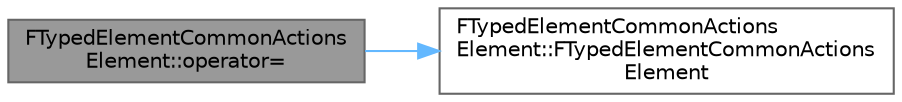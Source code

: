 digraph "FTypedElementCommonActionsElement::operator="
{
 // INTERACTIVE_SVG=YES
 // LATEX_PDF_SIZE
  bgcolor="transparent";
  edge [fontname=Helvetica,fontsize=10,labelfontname=Helvetica,labelfontsize=10];
  node [fontname=Helvetica,fontsize=10,shape=box,height=0.2,width=0.4];
  rankdir="LR";
  Node1 [id="Node000001",label="FTypedElementCommonActions\lElement::operator=",height=0.2,width=0.4,color="gray40", fillcolor="grey60", style="filled", fontcolor="black",tooltip=" "];
  Node1 -> Node2 [id="edge1_Node000001_Node000002",color="steelblue1",style="solid",tooltip=" "];
  Node2 [id="Node000002",label="FTypedElementCommonActions\lElement::FTypedElementCommonActions\lElement",height=0.2,width=0.4,color="grey40", fillcolor="white", style="filled",URL="$d9/d84/structFTypedElementCommonActionsElement.html#a71839999dd4439918afb5ad3c217487e",tooltip=" "];
}
